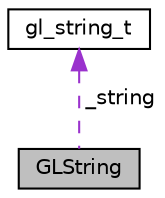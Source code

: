 digraph "GLString"
{
 // INTERACTIVE_SVG=YES
  edge [fontname="Helvetica",fontsize="10",labelfontname="Helvetica",labelfontsize="10"];
  node [fontname="Helvetica",fontsize="10",shape=record];
  Node1 [label="GLString",height=0.2,width=0.4,color="black", fillcolor="grey75", style="filled" fontcolor="black"];
  Node2 -> Node1 [dir="back",color="darkorchid3",fontsize="10",style="dashed",label=" _string" ,fontname="Helvetica"];
  Node2 [label="gl_string_t",height=0.2,width=0.4,color="black", fillcolor="white", style="filled",URL="$_g_l_string_8h.html#structgl__string__t",tooltip="Internal data structure representing GL Strings. "];
}
